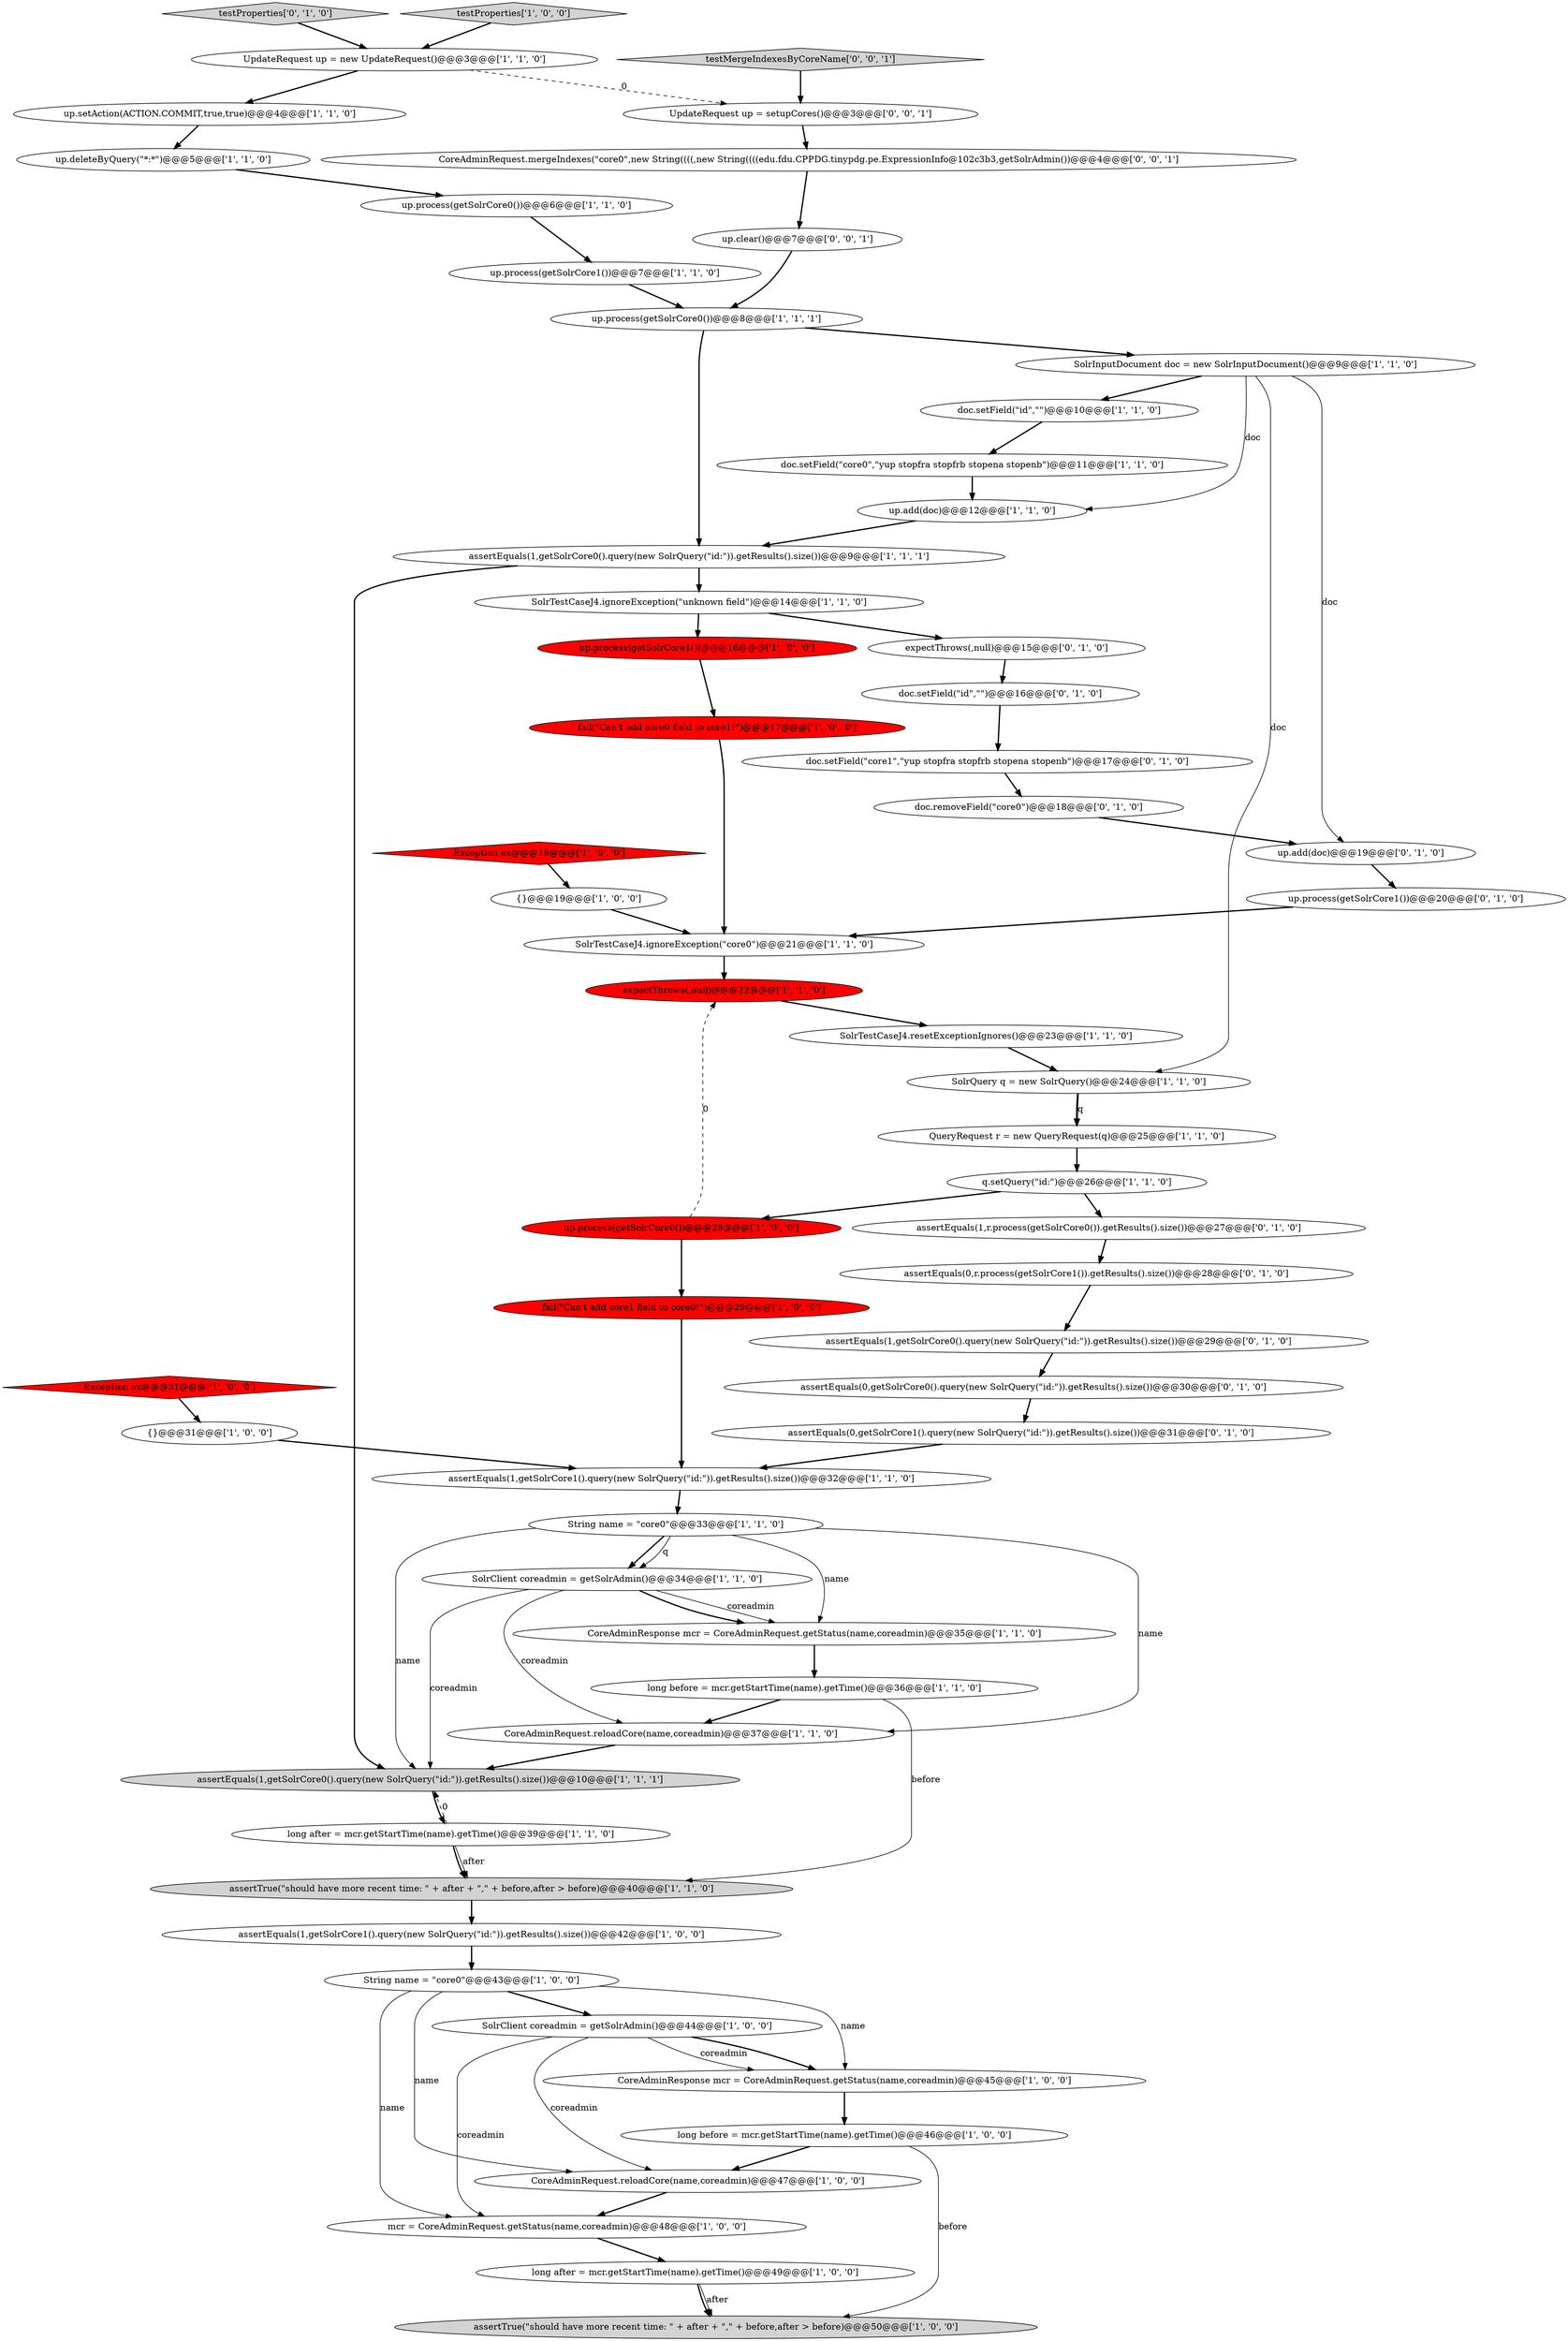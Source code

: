 digraph {
60 [style = filled, label = "testMergeIndexesByCoreName['0', '0', '1']", fillcolor = lightgray, shape = diamond image = "AAA0AAABBB3BBB"];
32 [style = filled, label = "up.deleteByQuery(\"*:*\")@@@5@@@['1', '1', '0']", fillcolor = white, shape = ellipse image = "AAA0AAABBB1BBB"];
57 [style = filled, label = "CoreAdminRequest.mergeIndexes(\"core0\",new String((((,new String((((edu.fdu.CPPDG.tinypdg.pe.ExpressionInfo@102c3b3,getSolrAdmin())@@@4@@@['0', '0', '1']", fillcolor = white, shape = ellipse image = "AAA0AAABBB3BBB"];
0 [style = filled, label = "up.process(getSolrCore0())@@@8@@@['1', '1', '1']", fillcolor = white, shape = ellipse image = "AAA0AAABBB1BBB"];
49 [style = filled, label = "up.process(getSolrCore1())@@@20@@@['0', '1', '0']", fillcolor = white, shape = ellipse image = "AAA0AAABBB2BBB"];
34 [style = filled, label = "doc.setField(\"id\",\"\")@@@10@@@['1', '1', '0']", fillcolor = white, shape = ellipse image = "AAA0AAABBB1BBB"];
50 [style = filled, label = "doc.setField(\"core1\",\"yup stopfra stopfrb stopena stopenb\")@@@17@@@['0', '1', '0']", fillcolor = white, shape = ellipse image = "AAA0AAABBB2BBB"];
12 [style = filled, label = "up.setAction(ACTION.COMMIT,true,true)@@@4@@@['1', '1', '0']", fillcolor = white, shape = ellipse image = "AAA0AAABBB1BBB"];
21 [style = filled, label = "SolrTestCaseJ4.ignoreException(\"unknown field\")@@@14@@@['1', '1', '0']", fillcolor = white, shape = ellipse image = "AAA0AAABBB1BBB"];
16 [style = filled, label = "QueryRequest r = new QueryRequest(q)@@@25@@@['1', '1', '0']", fillcolor = white, shape = ellipse image = "AAA0AAABBB1BBB"];
1 [style = filled, label = "doc.setField(\"core0\",\"yup stopfra stopfrb stopena stopenb\")@@@11@@@['1', '1', '0']", fillcolor = white, shape = ellipse image = "AAA0AAABBB1BBB"];
10 [style = filled, label = "up.process(getSolrCore1())@@@16@@@['1', '0', '0']", fillcolor = red, shape = ellipse image = "AAA1AAABBB1BBB"];
58 [style = filled, label = "UpdateRequest up = setupCores()@@@3@@@['0', '0', '1']", fillcolor = white, shape = ellipse image = "AAA0AAABBB3BBB"];
45 [style = filled, label = "expectThrows(,null)@@@15@@@['0', '1', '0']", fillcolor = white, shape = ellipse image = "AAA0AAABBB2BBB"];
5 [style = filled, label = "mcr = CoreAdminRequest.getStatus(name,coreadmin)@@@48@@@['1', '0', '0']", fillcolor = white, shape = ellipse image = "AAA0AAABBB1BBB"];
33 [style = filled, label = "CoreAdminResponse mcr = CoreAdminRequest.getStatus(name,coreadmin)@@@35@@@['1', '1', '0']", fillcolor = white, shape = ellipse image = "AAA0AAABBB1BBB"];
36 [style = filled, label = "long after = mcr.getStartTime(name).getTime()@@@49@@@['1', '0', '0']", fillcolor = white, shape = ellipse image = "AAA0AAABBB1BBB"];
48 [style = filled, label = "up.add(doc)@@@19@@@['0', '1', '0']", fillcolor = white, shape = ellipse image = "AAA0AAABBB2BBB"];
6 [style = filled, label = "Exception ex@@@31@@@['1', '0', '0']", fillcolor = red, shape = diamond image = "AAA1AAABBB1BBB"];
22 [style = filled, label = "q.setQuery(\"id:\")@@@26@@@['1', '1', '0']", fillcolor = white, shape = ellipse image = "AAA0AAABBB1BBB"];
23 [style = filled, label = "assertTrue(\"should have more recent time: \" + after + \",\" + before,after > before)@@@50@@@['1', '0', '0']", fillcolor = lightgray, shape = ellipse image = "AAA0AAABBB1BBB"];
17 [style = filled, label = "fail(\"Can't add core1 field to core0!\")@@@29@@@['1', '0', '0']", fillcolor = red, shape = ellipse image = "AAA1AAABBB1BBB"];
19 [style = filled, label = "SolrTestCaseJ4.ignoreException(\"core0\")@@@21@@@['1', '1', '0']", fillcolor = white, shape = ellipse image = "AAA0AAABBB1BBB"];
28 [style = filled, label = "UpdateRequest up = new UpdateRequest()@@@3@@@['1', '1', '0']", fillcolor = white, shape = ellipse image = "AAA0AAABBB1BBB"];
51 [style = filled, label = "assertEquals(0,getSolrCore1().query(new SolrQuery(\"id:\")).getResults().size())@@@31@@@['0', '1', '0']", fillcolor = white, shape = ellipse image = "AAA0AAABBB2BBB"];
42 [style = filled, label = "assertEquals(1,getSolrCore0().query(new SolrQuery(\"id:\")).getResults().size())@@@9@@@['1', '1', '1']", fillcolor = white, shape = ellipse image = "AAA0AAABBB1BBB"];
24 [style = filled, label = "CoreAdminResponse mcr = CoreAdminRequest.getStatus(name,coreadmin)@@@45@@@['1', '0', '0']", fillcolor = white, shape = ellipse image = "AAA0AAABBB1BBB"];
15 [style = filled, label = "SolrTestCaseJ4.resetExceptionIgnores()@@@23@@@['1', '1', '0']", fillcolor = white, shape = ellipse image = "AAA0AAABBB1BBB"];
39 [style = filled, label = "assertEquals(1,getSolrCore0().query(new SolrQuery(\"id:\")).getResults().size())@@@10@@@['1', '1', '1']", fillcolor = lightgray, shape = ellipse image = "AAA0AAABBB1BBB"];
54 [style = filled, label = "doc.setField(\"id\",\"\")@@@16@@@['0', '1', '0']", fillcolor = white, shape = ellipse image = "AAA0AAABBB2BBB"];
55 [style = filled, label = "assertEquals(1,r.process(getSolrCore0()).getResults().size())@@@27@@@['0', '1', '0']", fillcolor = white, shape = ellipse image = "AAA0AAABBB2BBB"];
9 [style = filled, label = "Exception ex@@@19@@@['1', '0', '0']", fillcolor = red, shape = diamond image = "AAA1AAABBB1BBB"];
13 [style = filled, label = "assertEquals(1,getSolrCore1().query(new SolrQuery(\"id:\")).getResults().size())@@@42@@@['1', '0', '0']", fillcolor = white, shape = ellipse image = "AAA0AAABBB1BBB"];
14 [style = filled, label = "up.add(doc)@@@12@@@['1', '1', '0']", fillcolor = white, shape = ellipse image = "AAA0AAABBB1BBB"];
56 [style = filled, label = "assertEquals(0,r.process(getSolrCore1()).getResults().size())@@@28@@@['0', '1', '0']", fillcolor = white, shape = ellipse image = "AAA0AAABBB2BBB"];
7 [style = filled, label = "up.process(getSolrCore0())@@@28@@@['1', '0', '0']", fillcolor = red, shape = ellipse image = "AAA1AAABBB1BBB"];
11 [style = filled, label = "expectThrows(,null)@@@22@@@['1', '1', '0']", fillcolor = red, shape = ellipse image = "AAA1AAABBB1BBB"];
26 [style = filled, label = "up.process(getSolrCore1())@@@7@@@['1', '1', '0']", fillcolor = white, shape = ellipse image = "AAA0AAABBB1BBB"];
37 [style = filled, label = "SolrInputDocument doc = new SolrInputDocument()@@@9@@@['1', '1', '0']", fillcolor = white, shape = ellipse image = "AAA0AAABBB1BBB"];
2 [style = filled, label = "{}@@@31@@@['1', '0', '0']", fillcolor = white, shape = ellipse image = "AAA0AAABBB1BBB"];
35 [style = filled, label = "fail(\"Can't add core0 field to core1!\")@@@17@@@['1', '0', '0']", fillcolor = red, shape = ellipse image = "AAA1AAABBB1BBB"];
43 [style = filled, label = "assertEquals(1,getSolrCore1().query(new SolrQuery(\"id:\")).getResults().size())@@@32@@@['1', '1', '0']", fillcolor = white, shape = ellipse image = "AAA0AAABBB1BBB"];
53 [style = filled, label = "testProperties['0', '1', '0']", fillcolor = lightgray, shape = diamond image = "AAA0AAABBB2BBB"];
38 [style = filled, label = "long before = mcr.getStartTime(name).getTime()@@@46@@@['1', '0', '0']", fillcolor = white, shape = ellipse image = "AAA0AAABBB1BBB"];
44 [style = filled, label = "testProperties['1', '0', '0']", fillcolor = lightgray, shape = diamond image = "AAA0AAABBB1BBB"];
29 [style = filled, label = "long before = mcr.getStartTime(name).getTime()@@@36@@@['1', '1', '0']", fillcolor = white, shape = ellipse image = "AAA0AAABBB1BBB"];
8 [style = filled, label = "up.process(getSolrCore0())@@@6@@@['1', '1', '0']", fillcolor = white, shape = ellipse image = "AAA0AAABBB1BBB"];
31 [style = filled, label = "long after = mcr.getStartTime(name).getTime()@@@39@@@['1', '1', '0']", fillcolor = white, shape = ellipse image = "AAA0AAABBB1BBB"];
3 [style = filled, label = "SolrQuery q = new SolrQuery()@@@24@@@['1', '1', '0']", fillcolor = white, shape = ellipse image = "AAA0AAABBB1BBB"];
4 [style = filled, label = "{}@@@19@@@['1', '0', '0']", fillcolor = white, shape = ellipse image = "AAA0AAABBB1BBB"];
52 [style = filled, label = "assertEquals(0,getSolrCore0().query(new SolrQuery(\"id:\")).getResults().size())@@@30@@@['0', '1', '0']", fillcolor = white, shape = ellipse image = "AAA0AAABBB2BBB"];
46 [style = filled, label = "assertEquals(1,getSolrCore0().query(new SolrQuery(\"id:\")).getResults().size())@@@29@@@['0', '1', '0']", fillcolor = white, shape = ellipse image = "AAA0AAABBB2BBB"];
20 [style = filled, label = "SolrClient coreadmin = getSolrAdmin()@@@44@@@['1', '0', '0']", fillcolor = white, shape = ellipse image = "AAA0AAABBB1BBB"];
47 [style = filled, label = "doc.removeField(\"core0\")@@@18@@@['0', '1', '0']", fillcolor = white, shape = ellipse image = "AAA0AAABBB2BBB"];
25 [style = filled, label = "CoreAdminRequest.reloadCore(name,coreadmin)@@@37@@@['1', '1', '0']", fillcolor = white, shape = ellipse image = "AAA0AAABBB1BBB"];
30 [style = filled, label = "CoreAdminRequest.reloadCore(name,coreadmin)@@@47@@@['1', '0', '0']", fillcolor = white, shape = ellipse image = "AAA0AAABBB1BBB"];
27 [style = filled, label = "String name = \"core0\"@@@33@@@['1', '1', '0']", fillcolor = white, shape = ellipse image = "AAA0AAABBB1BBB"];
40 [style = filled, label = "String name = \"core0\"@@@43@@@['1', '0', '0']", fillcolor = white, shape = ellipse image = "AAA0AAABBB1BBB"];
59 [style = filled, label = "up.clear()@@@7@@@['0', '0', '1']", fillcolor = white, shape = ellipse image = "AAA0AAABBB3BBB"];
41 [style = filled, label = "assertTrue(\"should have more recent time: \" + after + \",\" + before,after > before)@@@40@@@['1', '1', '0']", fillcolor = lightgray, shape = ellipse image = "AAA0AAABBB1BBB"];
18 [style = filled, label = "SolrClient coreadmin = getSolrAdmin()@@@34@@@['1', '1', '0']", fillcolor = white, shape = ellipse image = "AAA0AAABBB1BBB"];
21->10 [style = bold, label=""];
7->11 [style = dashed, label="0"];
10->35 [style = bold, label=""];
19->11 [style = bold, label=""];
40->20 [style = bold, label=""];
3->16 [style = bold, label=""];
57->59 [style = bold, label=""];
20->5 [style = solid, label="coreadmin"];
27->39 [style = solid, label="name"];
40->5 [style = solid, label="name"];
38->30 [style = bold, label=""];
39->31 [style = bold, label=""];
27->25 [style = solid, label="name"];
42->21 [style = bold, label=""];
36->23 [style = solid, label="after"];
5->36 [style = bold, label=""];
41->13 [style = bold, label=""];
48->49 [style = bold, label=""];
47->48 [style = bold, label=""];
0->42 [style = bold, label=""];
4->19 [style = bold, label=""];
28->58 [style = dashed, label="0"];
31->39 [style = dashed, label="0"];
56->46 [style = bold, label=""];
3->16 [style = solid, label="q"];
24->38 [style = bold, label=""];
13->40 [style = bold, label=""];
22->7 [style = bold, label=""];
6->2 [style = bold, label=""];
33->29 [style = bold, label=""];
37->3 [style = solid, label="doc"];
21->45 [style = bold, label=""];
26->0 [style = bold, label=""];
43->27 [style = bold, label=""];
40->24 [style = solid, label="name"];
31->41 [style = bold, label=""];
37->14 [style = solid, label="doc"];
37->48 [style = solid, label="doc"];
27->33 [style = solid, label="name"];
29->41 [style = solid, label="before"];
52->51 [style = bold, label=""];
2->43 [style = bold, label=""];
27->18 [style = bold, label=""];
20->30 [style = solid, label="coreadmin"];
7->17 [style = bold, label=""];
25->39 [style = bold, label=""];
27->18 [style = solid, label="q"];
18->33 [style = bold, label=""];
14->42 [style = bold, label=""];
22->55 [style = bold, label=""];
12->32 [style = bold, label=""];
42->39 [style = bold, label=""];
58->57 [style = bold, label=""];
18->39 [style = solid, label="coreadmin"];
28->12 [style = bold, label=""];
15->3 [style = bold, label=""];
17->43 [style = bold, label=""];
60->58 [style = bold, label=""];
32->8 [style = bold, label=""];
18->33 [style = solid, label="coreadmin"];
30->5 [style = bold, label=""];
49->19 [style = bold, label=""];
51->43 [style = bold, label=""];
20->24 [style = solid, label="coreadmin"];
53->28 [style = bold, label=""];
40->30 [style = solid, label="name"];
38->23 [style = solid, label="before"];
0->37 [style = bold, label=""];
34->1 [style = bold, label=""];
9->4 [style = bold, label=""];
18->25 [style = solid, label="coreadmin"];
35->19 [style = bold, label=""];
29->25 [style = bold, label=""];
16->22 [style = bold, label=""];
46->52 [style = bold, label=""];
11->15 [style = bold, label=""];
55->56 [style = bold, label=""];
54->50 [style = bold, label=""];
45->54 [style = bold, label=""];
36->23 [style = bold, label=""];
50->47 [style = bold, label=""];
37->34 [style = bold, label=""];
44->28 [style = bold, label=""];
1->14 [style = bold, label=""];
59->0 [style = bold, label=""];
20->24 [style = bold, label=""];
31->41 [style = solid, label="after"];
8->26 [style = bold, label=""];
}
